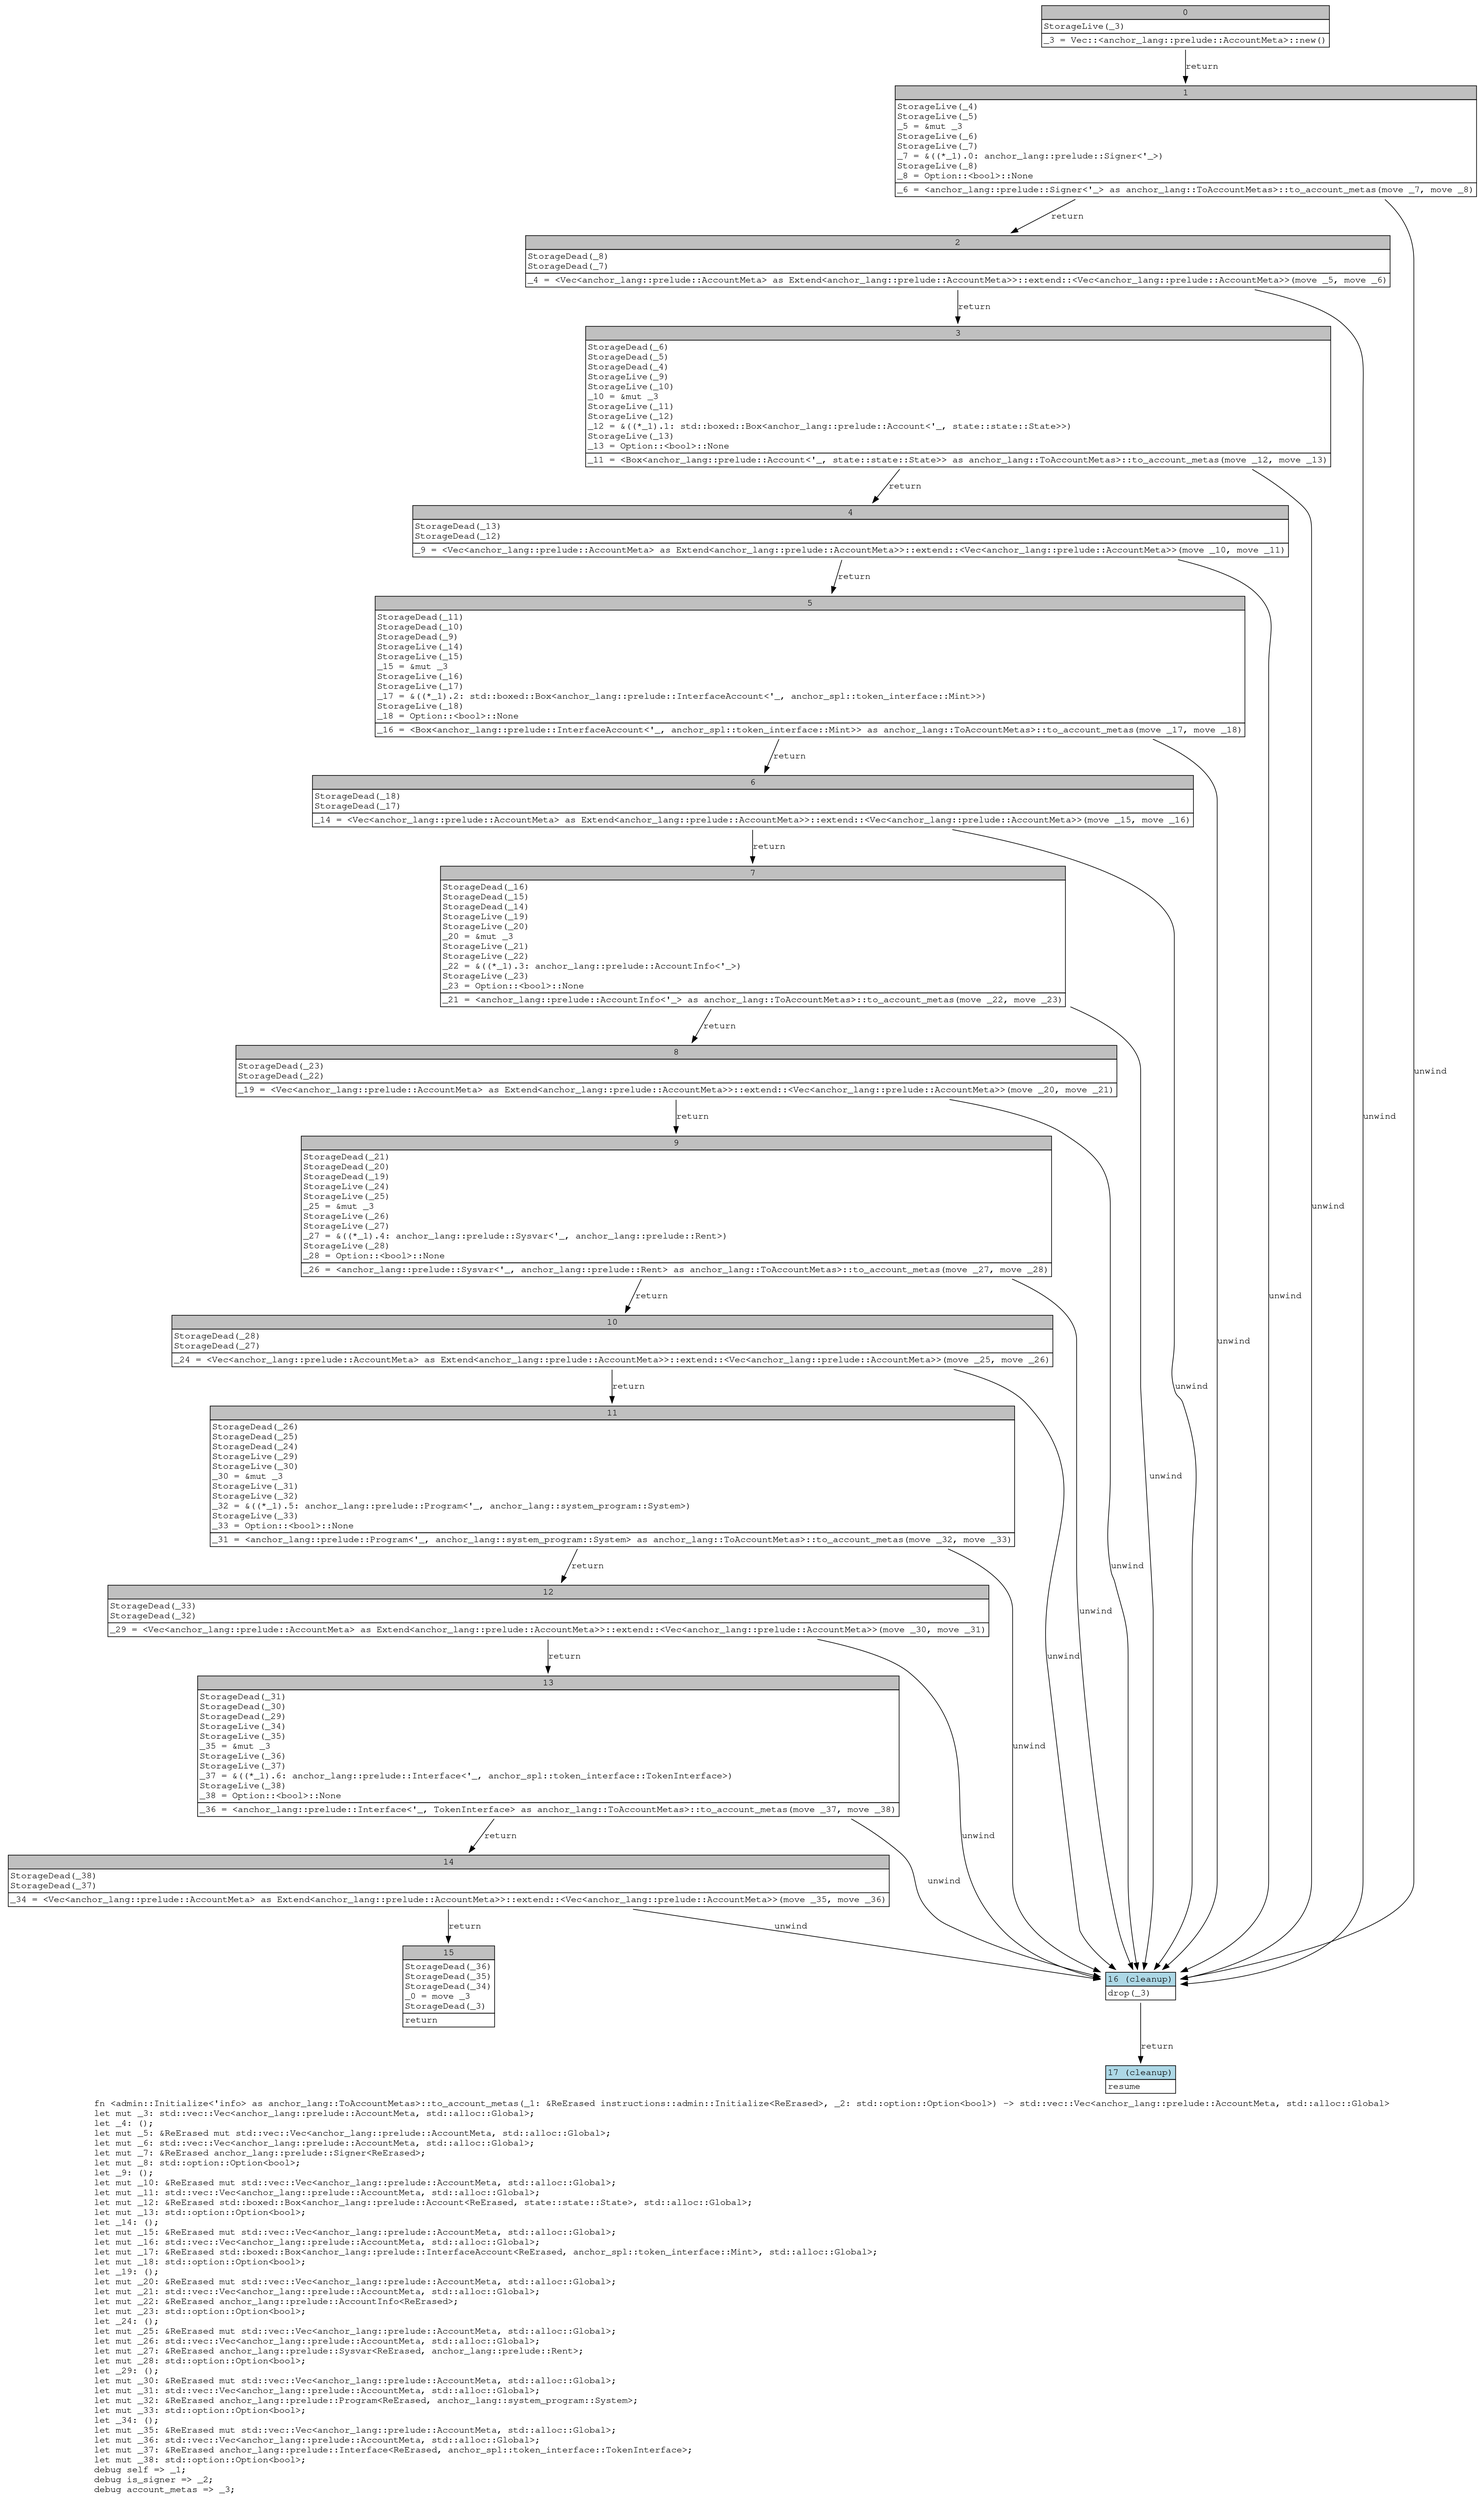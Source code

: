 digraph Mir_0_5683 {
    graph [fontname="Courier, monospace"];
    node [fontname="Courier, monospace"];
    edge [fontname="Courier, monospace"];
    label=<fn &lt;admin::Initialize&lt;'info&gt; as anchor_lang::ToAccountMetas&gt;::to_account_metas(_1: &amp;ReErased instructions::admin::Initialize&lt;ReErased&gt;, _2: std::option::Option&lt;bool&gt;) -&gt; std::vec::Vec&lt;anchor_lang::prelude::AccountMeta, std::alloc::Global&gt;<br align="left"/>let mut _3: std::vec::Vec&lt;anchor_lang::prelude::AccountMeta, std::alloc::Global&gt;;<br align="left"/>let _4: ();<br align="left"/>let mut _5: &amp;ReErased mut std::vec::Vec&lt;anchor_lang::prelude::AccountMeta, std::alloc::Global&gt;;<br align="left"/>let mut _6: std::vec::Vec&lt;anchor_lang::prelude::AccountMeta, std::alloc::Global&gt;;<br align="left"/>let mut _7: &amp;ReErased anchor_lang::prelude::Signer&lt;ReErased&gt;;<br align="left"/>let mut _8: std::option::Option&lt;bool&gt;;<br align="left"/>let _9: ();<br align="left"/>let mut _10: &amp;ReErased mut std::vec::Vec&lt;anchor_lang::prelude::AccountMeta, std::alloc::Global&gt;;<br align="left"/>let mut _11: std::vec::Vec&lt;anchor_lang::prelude::AccountMeta, std::alloc::Global&gt;;<br align="left"/>let mut _12: &amp;ReErased std::boxed::Box&lt;anchor_lang::prelude::Account&lt;ReErased, state::state::State&gt;, std::alloc::Global&gt;;<br align="left"/>let mut _13: std::option::Option&lt;bool&gt;;<br align="left"/>let _14: ();<br align="left"/>let mut _15: &amp;ReErased mut std::vec::Vec&lt;anchor_lang::prelude::AccountMeta, std::alloc::Global&gt;;<br align="left"/>let mut _16: std::vec::Vec&lt;anchor_lang::prelude::AccountMeta, std::alloc::Global&gt;;<br align="left"/>let mut _17: &amp;ReErased std::boxed::Box&lt;anchor_lang::prelude::InterfaceAccount&lt;ReErased, anchor_spl::token_interface::Mint&gt;, std::alloc::Global&gt;;<br align="left"/>let mut _18: std::option::Option&lt;bool&gt;;<br align="left"/>let _19: ();<br align="left"/>let mut _20: &amp;ReErased mut std::vec::Vec&lt;anchor_lang::prelude::AccountMeta, std::alloc::Global&gt;;<br align="left"/>let mut _21: std::vec::Vec&lt;anchor_lang::prelude::AccountMeta, std::alloc::Global&gt;;<br align="left"/>let mut _22: &amp;ReErased anchor_lang::prelude::AccountInfo&lt;ReErased&gt;;<br align="left"/>let mut _23: std::option::Option&lt;bool&gt;;<br align="left"/>let _24: ();<br align="left"/>let mut _25: &amp;ReErased mut std::vec::Vec&lt;anchor_lang::prelude::AccountMeta, std::alloc::Global&gt;;<br align="left"/>let mut _26: std::vec::Vec&lt;anchor_lang::prelude::AccountMeta, std::alloc::Global&gt;;<br align="left"/>let mut _27: &amp;ReErased anchor_lang::prelude::Sysvar&lt;ReErased, anchor_lang::prelude::Rent&gt;;<br align="left"/>let mut _28: std::option::Option&lt;bool&gt;;<br align="left"/>let _29: ();<br align="left"/>let mut _30: &amp;ReErased mut std::vec::Vec&lt;anchor_lang::prelude::AccountMeta, std::alloc::Global&gt;;<br align="left"/>let mut _31: std::vec::Vec&lt;anchor_lang::prelude::AccountMeta, std::alloc::Global&gt;;<br align="left"/>let mut _32: &amp;ReErased anchor_lang::prelude::Program&lt;ReErased, anchor_lang::system_program::System&gt;;<br align="left"/>let mut _33: std::option::Option&lt;bool&gt;;<br align="left"/>let _34: ();<br align="left"/>let mut _35: &amp;ReErased mut std::vec::Vec&lt;anchor_lang::prelude::AccountMeta, std::alloc::Global&gt;;<br align="left"/>let mut _36: std::vec::Vec&lt;anchor_lang::prelude::AccountMeta, std::alloc::Global&gt;;<br align="left"/>let mut _37: &amp;ReErased anchor_lang::prelude::Interface&lt;ReErased, anchor_spl::token_interface::TokenInterface&gt;;<br align="left"/>let mut _38: std::option::Option&lt;bool&gt;;<br align="left"/>debug self =&gt; _1;<br align="left"/>debug is_signer =&gt; _2;<br align="left"/>debug account_metas =&gt; _3;<br align="left"/>>;
    bb0__0_5683 [shape="none", label=<<table border="0" cellborder="1" cellspacing="0"><tr><td bgcolor="gray" align="center" colspan="1">0</td></tr><tr><td align="left" balign="left">StorageLive(_3)<br/></td></tr><tr><td align="left">_3 = Vec::&lt;anchor_lang::prelude::AccountMeta&gt;::new()</td></tr></table>>];
    bb1__0_5683 [shape="none", label=<<table border="0" cellborder="1" cellspacing="0"><tr><td bgcolor="gray" align="center" colspan="1">1</td></tr><tr><td align="left" balign="left">StorageLive(_4)<br/>StorageLive(_5)<br/>_5 = &amp;mut _3<br/>StorageLive(_6)<br/>StorageLive(_7)<br/>_7 = &amp;((*_1).0: anchor_lang::prelude::Signer&lt;'_&gt;)<br/>StorageLive(_8)<br/>_8 = Option::&lt;bool&gt;::None<br/></td></tr><tr><td align="left">_6 = &lt;anchor_lang::prelude::Signer&lt;'_&gt; as anchor_lang::ToAccountMetas&gt;::to_account_metas(move _7, move _8)</td></tr></table>>];
    bb2__0_5683 [shape="none", label=<<table border="0" cellborder="1" cellspacing="0"><tr><td bgcolor="gray" align="center" colspan="1">2</td></tr><tr><td align="left" balign="left">StorageDead(_8)<br/>StorageDead(_7)<br/></td></tr><tr><td align="left">_4 = &lt;Vec&lt;anchor_lang::prelude::AccountMeta&gt; as Extend&lt;anchor_lang::prelude::AccountMeta&gt;&gt;::extend::&lt;Vec&lt;anchor_lang::prelude::AccountMeta&gt;&gt;(move _5, move _6)</td></tr></table>>];
    bb3__0_5683 [shape="none", label=<<table border="0" cellborder="1" cellspacing="0"><tr><td bgcolor="gray" align="center" colspan="1">3</td></tr><tr><td align="left" balign="left">StorageDead(_6)<br/>StorageDead(_5)<br/>StorageDead(_4)<br/>StorageLive(_9)<br/>StorageLive(_10)<br/>_10 = &amp;mut _3<br/>StorageLive(_11)<br/>StorageLive(_12)<br/>_12 = &amp;((*_1).1: std::boxed::Box&lt;anchor_lang::prelude::Account&lt;'_, state::state::State&gt;&gt;)<br/>StorageLive(_13)<br/>_13 = Option::&lt;bool&gt;::None<br/></td></tr><tr><td align="left">_11 = &lt;Box&lt;anchor_lang::prelude::Account&lt;'_, state::state::State&gt;&gt; as anchor_lang::ToAccountMetas&gt;::to_account_metas(move _12, move _13)</td></tr></table>>];
    bb4__0_5683 [shape="none", label=<<table border="0" cellborder="1" cellspacing="0"><tr><td bgcolor="gray" align="center" colspan="1">4</td></tr><tr><td align="left" balign="left">StorageDead(_13)<br/>StorageDead(_12)<br/></td></tr><tr><td align="left">_9 = &lt;Vec&lt;anchor_lang::prelude::AccountMeta&gt; as Extend&lt;anchor_lang::prelude::AccountMeta&gt;&gt;::extend::&lt;Vec&lt;anchor_lang::prelude::AccountMeta&gt;&gt;(move _10, move _11)</td></tr></table>>];
    bb5__0_5683 [shape="none", label=<<table border="0" cellborder="1" cellspacing="0"><tr><td bgcolor="gray" align="center" colspan="1">5</td></tr><tr><td align="left" balign="left">StorageDead(_11)<br/>StorageDead(_10)<br/>StorageDead(_9)<br/>StorageLive(_14)<br/>StorageLive(_15)<br/>_15 = &amp;mut _3<br/>StorageLive(_16)<br/>StorageLive(_17)<br/>_17 = &amp;((*_1).2: std::boxed::Box&lt;anchor_lang::prelude::InterfaceAccount&lt;'_, anchor_spl::token_interface::Mint&gt;&gt;)<br/>StorageLive(_18)<br/>_18 = Option::&lt;bool&gt;::None<br/></td></tr><tr><td align="left">_16 = &lt;Box&lt;anchor_lang::prelude::InterfaceAccount&lt;'_, anchor_spl::token_interface::Mint&gt;&gt; as anchor_lang::ToAccountMetas&gt;::to_account_metas(move _17, move _18)</td></tr></table>>];
    bb6__0_5683 [shape="none", label=<<table border="0" cellborder="1" cellspacing="0"><tr><td bgcolor="gray" align="center" colspan="1">6</td></tr><tr><td align="left" balign="left">StorageDead(_18)<br/>StorageDead(_17)<br/></td></tr><tr><td align="left">_14 = &lt;Vec&lt;anchor_lang::prelude::AccountMeta&gt; as Extend&lt;anchor_lang::prelude::AccountMeta&gt;&gt;::extend::&lt;Vec&lt;anchor_lang::prelude::AccountMeta&gt;&gt;(move _15, move _16)</td></tr></table>>];
    bb7__0_5683 [shape="none", label=<<table border="0" cellborder="1" cellspacing="0"><tr><td bgcolor="gray" align="center" colspan="1">7</td></tr><tr><td align="left" balign="left">StorageDead(_16)<br/>StorageDead(_15)<br/>StorageDead(_14)<br/>StorageLive(_19)<br/>StorageLive(_20)<br/>_20 = &amp;mut _3<br/>StorageLive(_21)<br/>StorageLive(_22)<br/>_22 = &amp;((*_1).3: anchor_lang::prelude::AccountInfo&lt;'_&gt;)<br/>StorageLive(_23)<br/>_23 = Option::&lt;bool&gt;::None<br/></td></tr><tr><td align="left">_21 = &lt;anchor_lang::prelude::AccountInfo&lt;'_&gt; as anchor_lang::ToAccountMetas&gt;::to_account_metas(move _22, move _23)</td></tr></table>>];
    bb8__0_5683 [shape="none", label=<<table border="0" cellborder="1" cellspacing="0"><tr><td bgcolor="gray" align="center" colspan="1">8</td></tr><tr><td align="left" balign="left">StorageDead(_23)<br/>StorageDead(_22)<br/></td></tr><tr><td align="left">_19 = &lt;Vec&lt;anchor_lang::prelude::AccountMeta&gt; as Extend&lt;anchor_lang::prelude::AccountMeta&gt;&gt;::extend::&lt;Vec&lt;anchor_lang::prelude::AccountMeta&gt;&gt;(move _20, move _21)</td></tr></table>>];
    bb9__0_5683 [shape="none", label=<<table border="0" cellborder="1" cellspacing="0"><tr><td bgcolor="gray" align="center" colspan="1">9</td></tr><tr><td align="left" balign="left">StorageDead(_21)<br/>StorageDead(_20)<br/>StorageDead(_19)<br/>StorageLive(_24)<br/>StorageLive(_25)<br/>_25 = &amp;mut _3<br/>StorageLive(_26)<br/>StorageLive(_27)<br/>_27 = &amp;((*_1).4: anchor_lang::prelude::Sysvar&lt;'_, anchor_lang::prelude::Rent&gt;)<br/>StorageLive(_28)<br/>_28 = Option::&lt;bool&gt;::None<br/></td></tr><tr><td align="left">_26 = &lt;anchor_lang::prelude::Sysvar&lt;'_, anchor_lang::prelude::Rent&gt; as anchor_lang::ToAccountMetas&gt;::to_account_metas(move _27, move _28)</td></tr></table>>];
    bb10__0_5683 [shape="none", label=<<table border="0" cellborder="1" cellspacing="0"><tr><td bgcolor="gray" align="center" colspan="1">10</td></tr><tr><td align="left" balign="left">StorageDead(_28)<br/>StorageDead(_27)<br/></td></tr><tr><td align="left">_24 = &lt;Vec&lt;anchor_lang::prelude::AccountMeta&gt; as Extend&lt;anchor_lang::prelude::AccountMeta&gt;&gt;::extend::&lt;Vec&lt;anchor_lang::prelude::AccountMeta&gt;&gt;(move _25, move _26)</td></tr></table>>];
    bb11__0_5683 [shape="none", label=<<table border="0" cellborder="1" cellspacing="0"><tr><td bgcolor="gray" align="center" colspan="1">11</td></tr><tr><td align="left" balign="left">StorageDead(_26)<br/>StorageDead(_25)<br/>StorageDead(_24)<br/>StorageLive(_29)<br/>StorageLive(_30)<br/>_30 = &amp;mut _3<br/>StorageLive(_31)<br/>StorageLive(_32)<br/>_32 = &amp;((*_1).5: anchor_lang::prelude::Program&lt;'_, anchor_lang::system_program::System&gt;)<br/>StorageLive(_33)<br/>_33 = Option::&lt;bool&gt;::None<br/></td></tr><tr><td align="left">_31 = &lt;anchor_lang::prelude::Program&lt;'_, anchor_lang::system_program::System&gt; as anchor_lang::ToAccountMetas&gt;::to_account_metas(move _32, move _33)</td></tr></table>>];
    bb12__0_5683 [shape="none", label=<<table border="0" cellborder="1" cellspacing="0"><tr><td bgcolor="gray" align="center" colspan="1">12</td></tr><tr><td align="left" balign="left">StorageDead(_33)<br/>StorageDead(_32)<br/></td></tr><tr><td align="left">_29 = &lt;Vec&lt;anchor_lang::prelude::AccountMeta&gt; as Extend&lt;anchor_lang::prelude::AccountMeta&gt;&gt;::extend::&lt;Vec&lt;anchor_lang::prelude::AccountMeta&gt;&gt;(move _30, move _31)</td></tr></table>>];
    bb13__0_5683 [shape="none", label=<<table border="0" cellborder="1" cellspacing="0"><tr><td bgcolor="gray" align="center" colspan="1">13</td></tr><tr><td align="left" balign="left">StorageDead(_31)<br/>StorageDead(_30)<br/>StorageDead(_29)<br/>StorageLive(_34)<br/>StorageLive(_35)<br/>_35 = &amp;mut _3<br/>StorageLive(_36)<br/>StorageLive(_37)<br/>_37 = &amp;((*_1).6: anchor_lang::prelude::Interface&lt;'_, anchor_spl::token_interface::TokenInterface&gt;)<br/>StorageLive(_38)<br/>_38 = Option::&lt;bool&gt;::None<br/></td></tr><tr><td align="left">_36 = &lt;anchor_lang::prelude::Interface&lt;'_, TokenInterface&gt; as anchor_lang::ToAccountMetas&gt;::to_account_metas(move _37, move _38)</td></tr></table>>];
    bb14__0_5683 [shape="none", label=<<table border="0" cellborder="1" cellspacing="0"><tr><td bgcolor="gray" align="center" colspan="1">14</td></tr><tr><td align="left" balign="left">StorageDead(_38)<br/>StorageDead(_37)<br/></td></tr><tr><td align="left">_34 = &lt;Vec&lt;anchor_lang::prelude::AccountMeta&gt; as Extend&lt;anchor_lang::prelude::AccountMeta&gt;&gt;::extend::&lt;Vec&lt;anchor_lang::prelude::AccountMeta&gt;&gt;(move _35, move _36)</td></tr></table>>];
    bb15__0_5683 [shape="none", label=<<table border="0" cellborder="1" cellspacing="0"><tr><td bgcolor="gray" align="center" colspan="1">15</td></tr><tr><td align="left" balign="left">StorageDead(_36)<br/>StorageDead(_35)<br/>StorageDead(_34)<br/>_0 = move _3<br/>StorageDead(_3)<br/></td></tr><tr><td align="left">return</td></tr></table>>];
    bb16__0_5683 [shape="none", label=<<table border="0" cellborder="1" cellspacing="0"><tr><td bgcolor="lightblue" align="center" colspan="1">16 (cleanup)</td></tr><tr><td align="left">drop(_3)</td></tr></table>>];
    bb17__0_5683 [shape="none", label=<<table border="0" cellborder="1" cellspacing="0"><tr><td bgcolor="lightblue" align="center" colspan="1">17 (cleanup)</td></tr><tr><td align="left">resume</td></tr></table>>];
    bb0__0_5683 -> bb1__0_5683 [label="return"];
    bb1__0_5683 -> bb2__0_5683 [label="return"];
    bb1__0_5683 -> bb16__0_5683 [label="unwind"];
    bb2__0_5683 -> bb3__0_5683 [label="return"];
    bb2__0_5683 -> bb16__0_5683 [label="unwind"];
    bb3__0_5683 -> bb4__0_5683 [label="return"];
    bb3__0_5683 -> bb16__0_5683 [label="unwind"];
    bb4__0_5683 -> bb5__0_5683 [label="return"];
    bb4__0_5683 -> bb16__0_5683 [label="unwind"];
    bb5__0_5683 -> bb6__0_5683 [label="return"];
    bb5__0_5683 -> bb16__0_5683 [label="unwind"];
    bb6__0_5683 -> bb7__0_5683 [label="return"];
    bb6__0_5683 -> bb16__0_5683 [label="unwind"];
    bb7__0_5683 -> bb8__0_5683 [label="return"];
    bb7__0_5683 -> bb16__0_5683 [label="unwind"];
    bb8__0_5683 -> bb9__0_5683 [label="return"];
    bb8__0_5683 -> bb16__0_5683 [label="unwind"];
    bb9__0_5683 -> bb10__0_5683 [label="return"];
    bb9__0_5683 -> bb16__0_5683 [label="unwind"];
    bb10__0_5683 -> bb11__0_5683 [label="return"];
    bb10__0_5683 -> bb16__0_5683 [label="unwind"];
    bb11__0_5683 -> bb12__0_5683 [label="return"];
    bb11__0_5683 -> bb16__0_5683 [label="unwind"];
    bb12__0_5683 -> bb13__0_5683 [label="return"];
    bb12__0_5683 -> bb16__0_5683 [label="unwind"];
    bb13__0_5683 -> bb14__0_5683 [label="return"];
    bb13__0_5683 -> bb16__0_5683 [label="unwind"];
    bb14__0_5683 -> bb15__0_5683 [label="return"];
    bb14__0_5683 -> bb16__0_5683 [label="unwind"];
    bb16__0_5683 -> bb17__0_5683 [label="return"];
}
